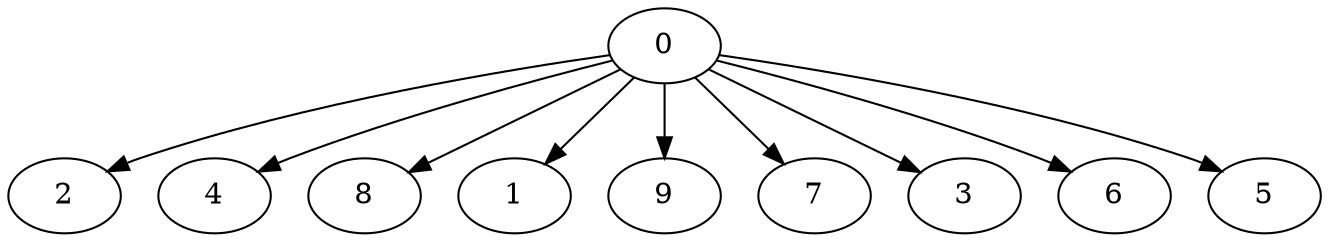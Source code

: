 digraph "Fork_Nodes_10_CCR_0.10_WeightType_Random#3" {
	2 [Weight=59, Start=219, Processor=0];
	4 [Weight=51, Start=222, Processor=1];
	8 [Weight=42, Start=177, Processor=0];
	1 [Weight=59, Start=118, Processor=0];
	9 [Weight=34, Start=188, Processor=1];
	7 [Weight=76, Start=112, Processor=1];
	3 [Weight=17, Start=95, Processor=1];
	6 [Weight=34, Start=61, Processor=1];
	5 [Weight=59, Start=59, Processor=0];
	0 [Weight=59, Start=0, Processor=0];
	0 -> 1 [Weight=10];
	0 -> 2 [Weight=5];
	0 -> 3 [Weight=6];
	0 -> 4 [Weight=3];
	0 -> 5 [Weight=7];
	0 -> 6 [Weight=2];
	0 -> 7 [Weight=9];
	0 -> 8 [Weight=3];
	0 -> 9 [Weight=4];
}